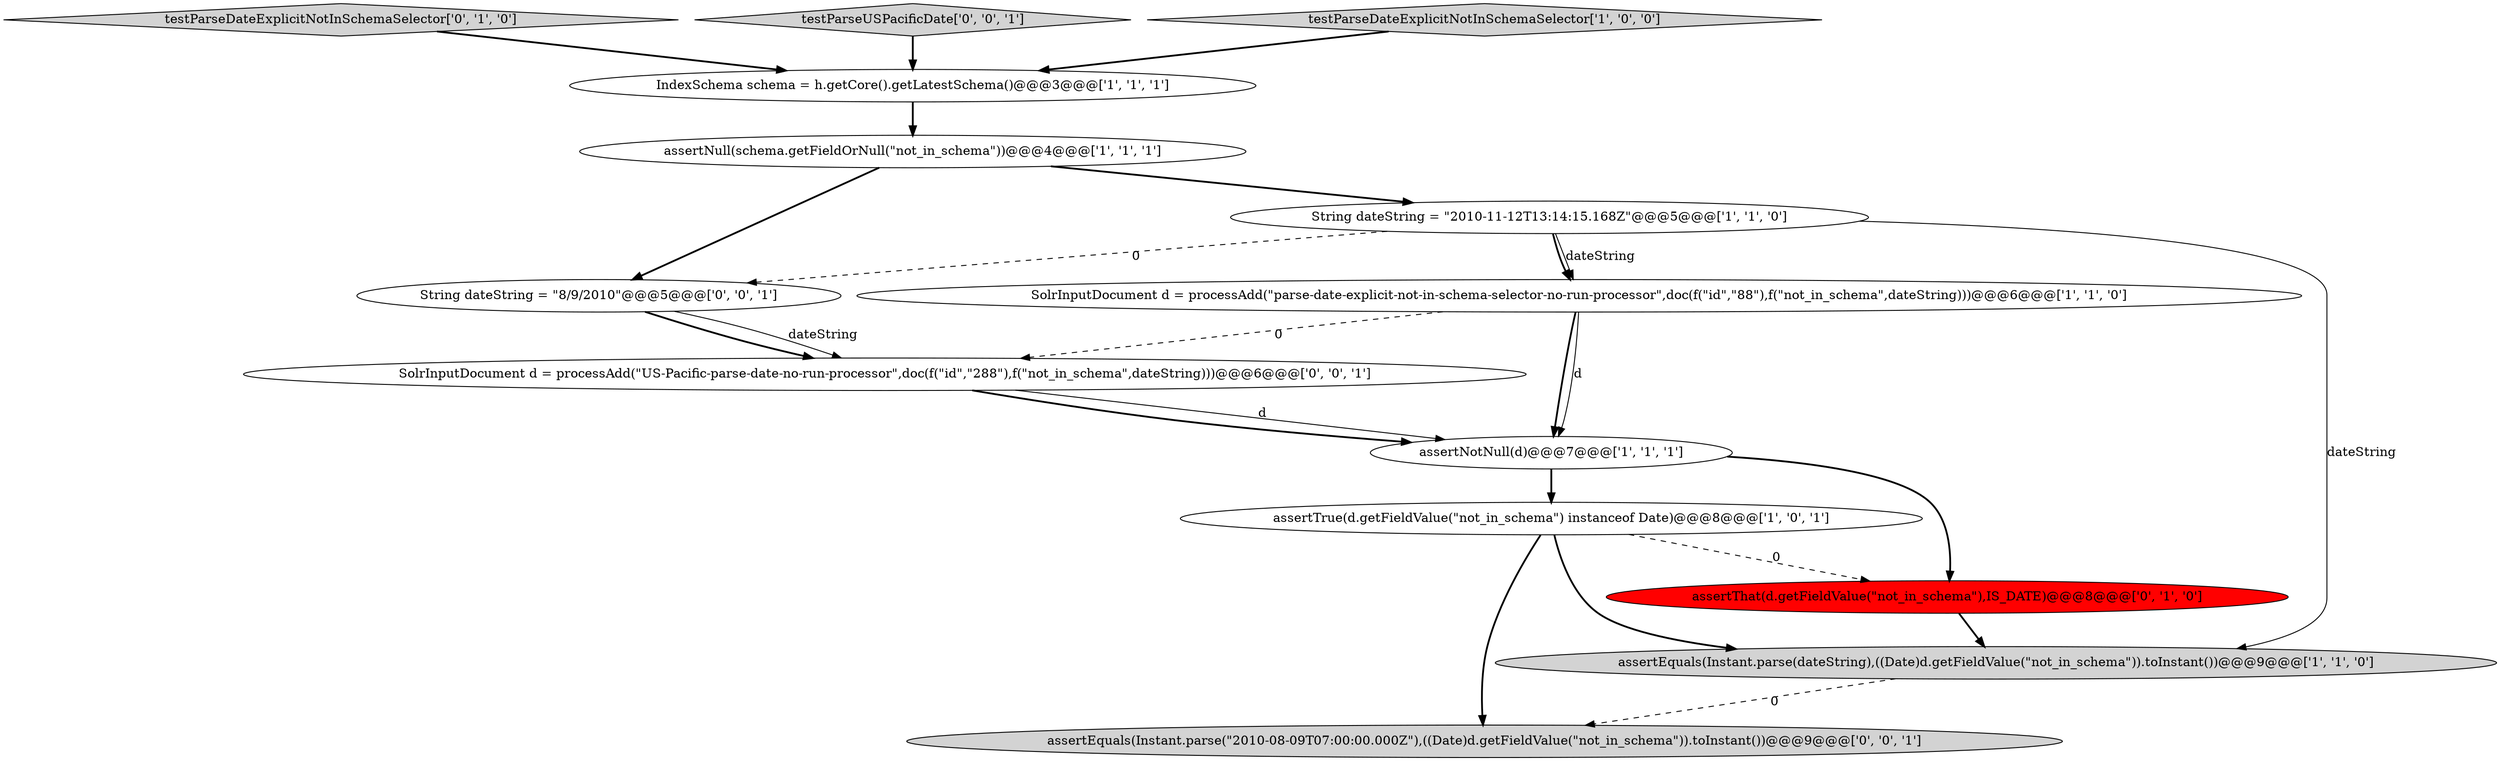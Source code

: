 digraph {
8 [style = filled, label = "testParseDateExplicitNotInSchemaSelector['0', '1', '0']", fillcolor = lightgray, shape = diamond image = "AAA0AAABBB2BBB"];
5 [style = filled, label = "assertNull(schema.getFieldOrNull(\"not_in_schema\"))@@@4@@@['1', '1', '1']", fillcolor = white, shape = ellipse image = "AAA0AAABBB1BBB"];
2 [style = filled, label = "SolrInputDocument d = processAdd(\"parse-date-explicit-not-in-schema-selector-no-run-processor\",doc(f(\"id\",\"88\"),f(\"not_in_schema\",dateString)))@@@6@@@['1', '1', '0']", fillcolor = white, shape = ellipse image = "AAA0AAABBB1BBB"];
10 [style = filled, label = "SolrInputDocument d = processAdd(\"US-Pacific-parse-date-no-run-processor\",doc(f(\"id\",\"288\"),f(\"not_in_schema\",dateString)))@@@6@@@['0', '0', '1']", fillcolor = white, shape = ellipse image = "AAA0AAABBB3BBB"];
13 [style = filled, label = "testParseUSPacificDate['0', '0', '1']", fillcolor = lightgray, shape = diamond image = "AAA0AAABBB3BBB"];
11 [style = filled, label = "String dateString = \"8/9/2010\"@@@5@@@['0', '0', '1']", fillcolor = white, shape = ellipse image = "AAA0AAABBB3BBB"];
4 [style = filled, label = "assertTrue(d.getFieldValue(\"not_in_schema\") instanceof Date)@@@8@@@['1', '0', '1']", fillcolor = white, shape = ellipse image = "AAA0AAABBB1BBB"];
1 [style = filled, label = "testParseDateExplicitNotInSchemaSelector['1', '0', '0']", fillcolor = lightgray, shape = diamond image = "AAA0AAABBB1BBB"];
3 [style = filled, label = "String dateString = \"2010-11-12T13:14:15.168Z\"@@@5@@@['1', '1', '0']", fillcolor = white, shape = ellipse image = "AAA0AAABBB1BBB"];
9 [style = filled, label = "assertThat(d.getFieldValue(\"not_in_schema\"),IS_DATE)@@@8@@@['0', '1', '0']", fillcolor = red, shape = ellipse image = "AAA1AAABBB2BBB"];
12 [style = filled, label = "assertEquals(Instant.parse(\"2010-08-09T07:00:00.000Z\"),((Date)d.getFieldValue(\"not_in_schema\")).toInstant())@@@9@@@['0', '0', '1']", fillcolor = lightgray, shape = ellipse image = "AAA0AAABBB3BBB"];
6 [style = filled, label = "assertNotNull(d)@@@7@@@['1', '1', '1']", fillcolor = white, shape = ellipse image = "AAA0AAABBB1BBB"];
7 [style = filled, label = "IndexSchema schema = h.getCore().getLatestSchema()@@@3@@@['1', '1', '1']", fillcolor = white, shape = ellipse image = "AAA0AAABBB1BBB"];
0 [style = filled, label = "assertEquals(Instant.parse(dateString),((Date)d.getFieldValue(\"not_in_schema\")).toInstant())@@@9@@@['1', '1', '0']", fillcolor = lightgray, shape = ellipse image = "AAA0AAABBB1BBB"];
5->3 [style = bold, label=""];
11->10 [style = solid, label="dateString"];
2->6 [style = solid, label="d"];
9->0 [style = bold, label=""];
2->6 [style = bold, label=""];
3->0 [style = solid, label="dateString"];
0->12 [style = dashed, label="0"];
10->6 [style = solid, label="d"];
1->7 [style = bold, label=""];
10->6 [style = bold, label=""];
8->7 [style = bold, label=""];
4->0 [style = bold, label=""];
2->10 [style = dashed, label="0"];
6->4 [style = bold, label=""];
4->9 [style = dashed, label="0"];
7->5 [style = bold, label=""];
3->2 [style = bold, label=""];
11->10 [style = bold, label=""];
13->7 [style = bold, label=""];
4->12 [style = bold, label=""];
5->11 [style = bold, label=""];
3->2 [style = solid, label="dateString"];
6->9 [style = bold, label=""];
3->11 [style = dashed, label="0"];
}
